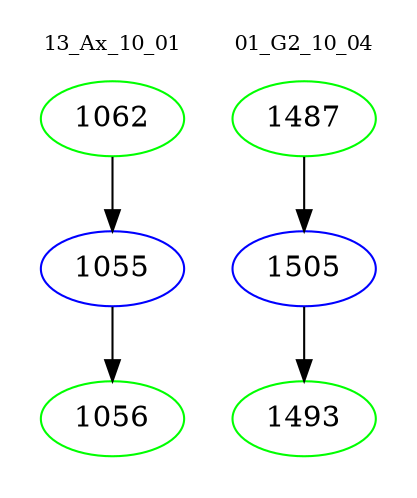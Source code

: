 digraph{
subgraph cluster_0 {
color = white
label = "13_Ax_10_01";
fontsize=10;
T0_1062 [label="1062", color="green"]
T0_1062 -> T0_1055 [color="black"]
T0_1055 [label="1055", color="blue"]
T0_1055 -> T0_1056 [color="black"]
T0_1056 [label="1056", color="green"]
}
subgraph cluster_1 {
color = white
label = "01_G2_10_04";
fontsize=10;
T1_1487 [label="1487", color="green"]
T1_1487 -> T1_1505 [color="black"]
T1_1505 [label="1505", color="blue"]
T1_1505 -> T1_1493 [color="black"]
T1_1493 [label="1493", color="green"]
}
}
